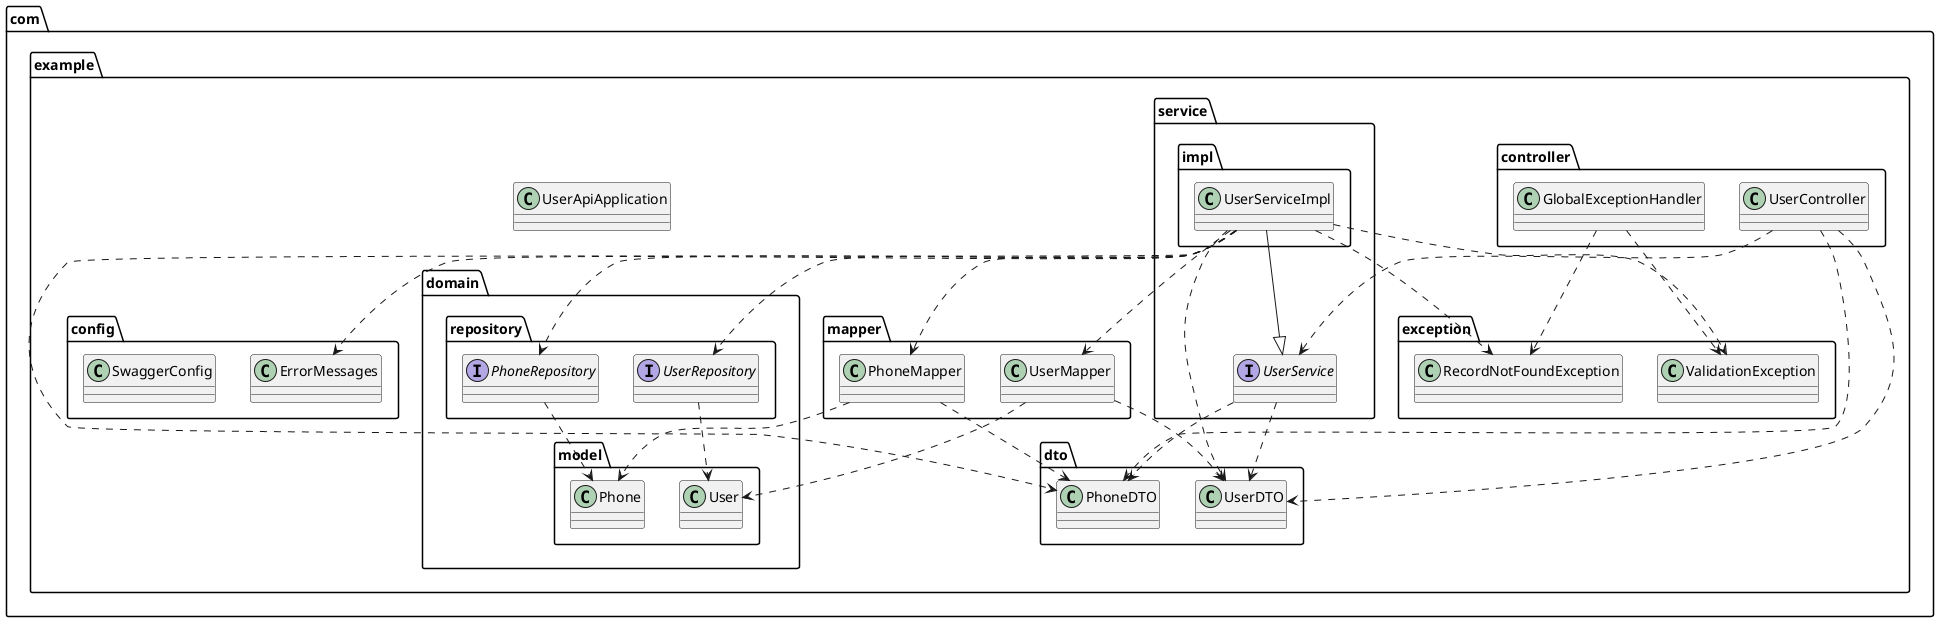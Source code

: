 @startuml
class com.example.UserApiApplication
class com.example.config.ErrorMessages
class com.example.config.SwaggerConfig
class com.example.controller.GlobalExceptionHandler
class com.example.controller.UserController
class com.example.domain.model.Phone
class com.example.domain.model.User
class com.example.dto.PhoneDTO
class com.example.dto.UserDTO
class com.example.exception.RecordNotFoundException
class com.example.exception.ValidationException
class com.example.mapper.PhoneMapper
class com.example.mapper.UserMapper
class com.example.service.impl.UserServiceImpl
interface com.example.domain.repository.PhoneRepository
interface com.example.domain.repository.UserRepository
interface com.example.service.UserService
com.example.controller.GlobalExceptionHandler ..> com.example.exception.RecordNotFoundException
com.example.controller.GlobalExceptionHandler ..> com.example.exception.ValidationException
com.example.controller.UserController ..> com.example.dto.PhoneDTO
com.example.controller.UserController ..> com.example.dto.UserDTO
com.example.controller.UserController ..> com.example.service.UserService
com.example.mapper.PhoneMapper ..> com.example.domain.model.Phone
com.example.mapper.PhoneMapper ..> com.example.dto.PhoneDTO
com.example.mapper.UserMapper ..> com.example.domain.model.User
com.example.mapper.UserMapper ..> com.example.dto.UserDTO
com.example.service.impl.UserServiceImpl ..> com.example.config.ErrorMessages
com.example.service.impl.UserServiceImpl ..> com.example.dto.PhoneDTO
com.example.service.impl.UserServiceImpl ..> com.example.dto.UserDTO
com.example.service.impl.UserServiceImpl ..> com.example.exception.RecordNotFoundException
com.example.service.impl.UserServiceImpl ..> com.example.exception.ValidationException
com.example.service.impl.UserServiceImpl ..> com.example.mapper.PhoneMapper
com.example.service.impl.UserServiceImpl ..> com.example.mapper.UserMapper
com.example.service.impl.UserServiceImpl ..> com.example.domain.repository.PhoneRepository
com.example.service.impl.UserServiceImpl ..> com.example.domain.repository.UserRepository
com.example.service.impl.UserServiceImpl --|> com.example.service.UserService
com.example.domain.repository.PhoneRepository ..> com.example.domain.model.Phone
com.example.domain.repository.UserRepository ..> com.example.domain.model.User
com.example.service.UserService ..> com.example.dto.PhoneDTO
com.example.service.UserService ..> com.example.dto.UserDTO

@enduml